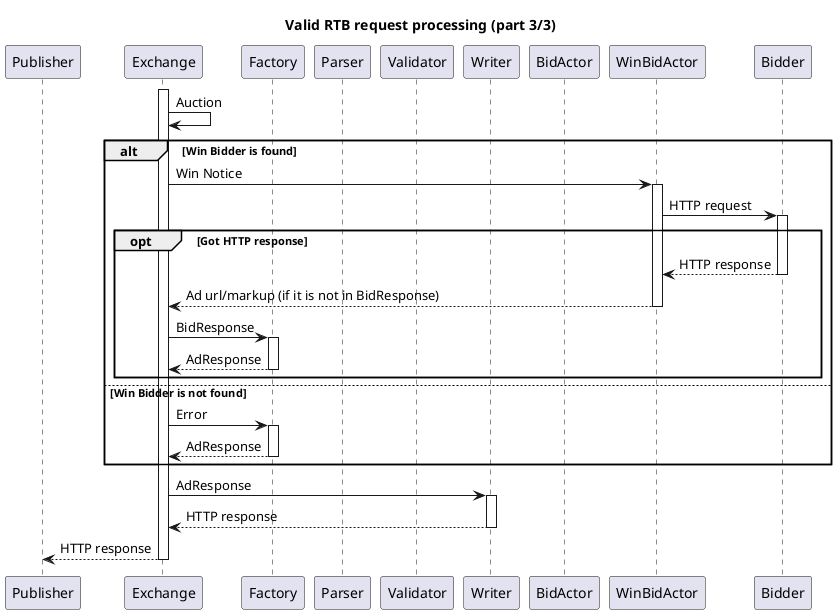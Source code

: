 @startuml

title Valid RTB request processing (part 3/3)

participant Publisher
participant Exchange
participant Factory
participant Parser
participant Validator
participant Writer
participant BidActor
participant WinBidActor
participant Bidder

activate Exchange
Exchange -> Exchange: Auction

alt Win Bidder is found
    Exchange -> WinBidActor: Win Notice
    activate WinBidActor
    WinBidActor -> Bidder: HTTP request
    activate Bidder
    opt Got HTTP response
        WinBidActor <-- Bidder: HTTP response
        deactivate Bidder
        Exchange <-- WinBidActor: Ad url/markup (if it is not in BidResponse)
        deactivate WinBidActor

        Exchange -> Factory: BidResponse
        activate Factory
        Exchange <-- Factory: AdResponse
        deactivate Factory
    end

else Win Bidder is not found
    Exchange -> Factory: Error
    activate Factory
    Exchange <-- Factory: AdResponse
    deactivate Factory
end

Exchange -> Writer: AdResponse
activate Writer
Exchange <-- Writer: HTTP response
deactivate Writer
Exchange --> Publisher: HTTP response
deactivate Exchange

@enduml

